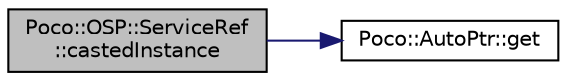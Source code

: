 digraph "Poco::OSP::ServiceRef::castedInstance"
{
 // LATEX_PDF_SIZE
  edge [fontname="Helvetica",fontsize="10",labelfontname="Helvetica",labelfontsize="10"];
  node [fontname="Helvetica",fontsize="10",shape=record];
  rankdir="LR";
  Node1 [label="Poco::OSP::ServiceRef\l::castedInstance",height=0.2,width=0.4,color="black", fillcolor="grey75", style="filled", fontcolor="black",tooltip=" "];
  Node1 -> Node2 [color="midnightblue",fontsize="10",style="solid"];
  Node2 [label="Poco::AutoPtr::get",height=0.2,width=0.4,color="black", fillcolor="white", style="filled",URL="$classPoco_1_1AutoPtr.html#aa6160c2516e77726050e216d8003585c",tooltip=" "];
}
